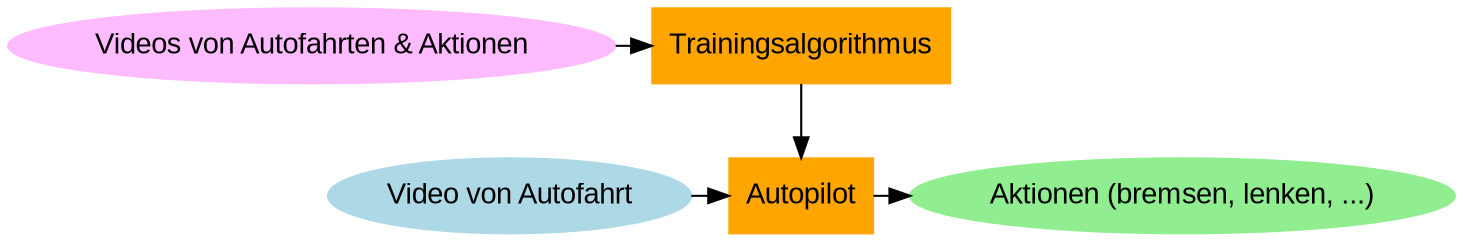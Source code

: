 digraph R {
  compound=true;
  { rank=same Eingabe Algorithmus Ausgabe }
  {rank = same Daten Trainingsalgorithmus}
  "Eingabe"[color="lightblue",style="filled",label="Video von Autofahrt",fontname="Arial"]
  "Algorithmus"[color="orange",style="filled",shape="box",label="Autopilot",fontname="Arial"]
  "Trainingsalgorithmus"[color="orange",style="filled",shape="box",fontname="Arial"]
  "Ausgabe"[color="lightgreen",style="filled",label="Aktionen (bremsen, lenken, ...)",fontname="Arial"]
  "Daten"[color="plum1",style="filled",label="Videos von Autofahrten & Aktionen",fontname="Arial"]
  Daten-> Trainingsalgorithmus -> Algorithmus
  subgraph cluster1{
  Eingabe -> Algorithmus -> Ausgabe
  }
}
